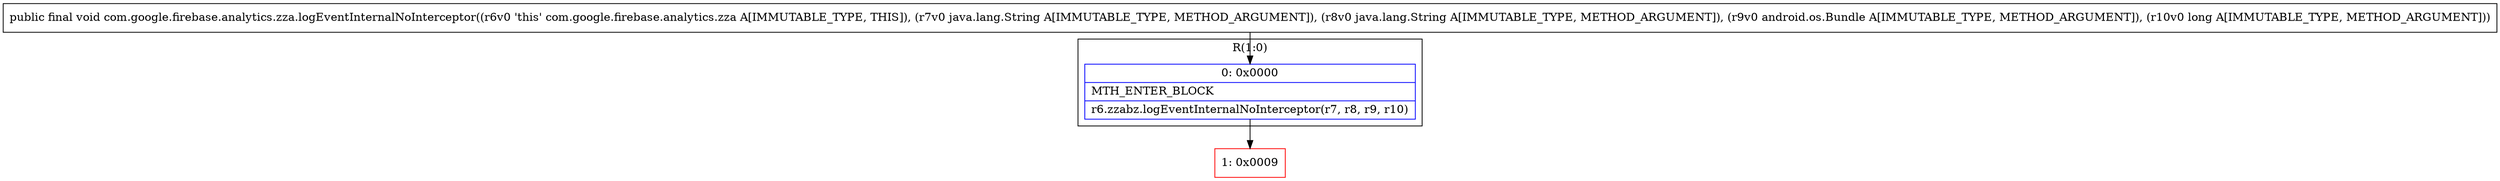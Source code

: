 digraph "CFG forcom.google.firebase.analytics.zza.logEventInternalNoInterceptor(Ljava\/lang\/String;Ljava\/lang\/String;Landroid\/os\/Bundle;J)V" {
subgraph cluster_Region_530787088 {
label = "R(1:0)";
node [shape=record,color=blue];
Node_0 [shape=record,label="{0\:\ 0x0000|MTH_ENTER_BLOCK\l|r6.zzabz.logEventInternalNoInterceptor(r7, r8, r9, r10)\l}"];
}
Node_1 [shape=record,color=red,label="{1\:\ 0x0009}"];
MethodNode[shape=record,label="{public final void com.google.firebase.analytics.zza.logEventInternalNoInterceptor((r6v0 'this' com.google.firebase.analytics.zza A[IMMUTABLE_TYPE, THIS]), (r7v0 java.lang.String A[IMMUTABLE_TYPE, METHOD_ARGUMENT]), (r8v0 java.lang.String A[IMMUTABLE_TYPE, METHOD_ARGUMENT]), (r9v0 android.os.Bundle A[IMMUTABLE_TYPE, METHOD_ARGUMENT]), (r10v0 long A[IMMUTABLE_TYPE, METHOD_ARGUMENT])) }"];
MethodNode -> Node_0;
Node_0 -> Node_1;
}

